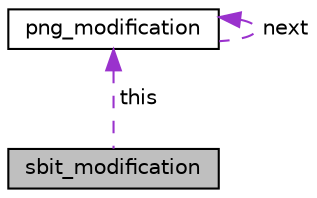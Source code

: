 digraph "sbit_modification"
{
  edge [fontname="Helvetica",fontsize="10",labelfontname="Helvetica",labelfontsize="10"];
  node [fontname="Helvetica",fontsize="10",shape=record];
  Node1 [label="sbit_modification",height=0.2,width=0.4,color="black", fillcolor="grey75", style="filled", fontcolor="black"];
  Node2 -> Node1 [dir="back",color="darkorchid3",fontsize="10",style="dashed",label=" this" ];
  Node2 [label="png_modification",height=0.2,width=0.4,color="black", fillcolor="white", style="filled",URL="$structpng__modification.html"];
  Node2 -> Node2 [dir="back",color="darkorchid3",fontsize="10",style="dashed",label=" next" ];
}
